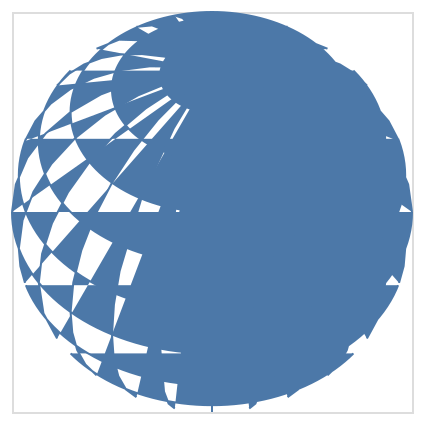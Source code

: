 {
  "$schema": "https://vega.github.io/schema/vega/v5.json",
  "autosize": "pad",
  "padding": 5,
  "width": 200,
  "height": 200,
  "style": "cell",
  "data": [
    {"name": "source_0", "transform": [{"type": "graticule", "step": [15, 15]}]}
  ],
  "projections": [
    {
      "name": "projection",
      "size": {"signal": "[width, height]"},
      "fit": {"signal": "data('source_0')"},
      "type": "orthographic",
      "rotate": [0, -45, 0]
    }
  ],
  "marks": [
    {
      "name": "marks",
      "type": "shape",
      "style": ["geoshape"],
      "from": {"data": "source_0"},
      "encode": {
        "update": {"stroke": {"value": "#4c78a8"}, "fill": {"value": "#4c78a8"}}
      },
      "transform": [{"type": "geoshape", "projection": "projection"}]
    }
  ]
}
